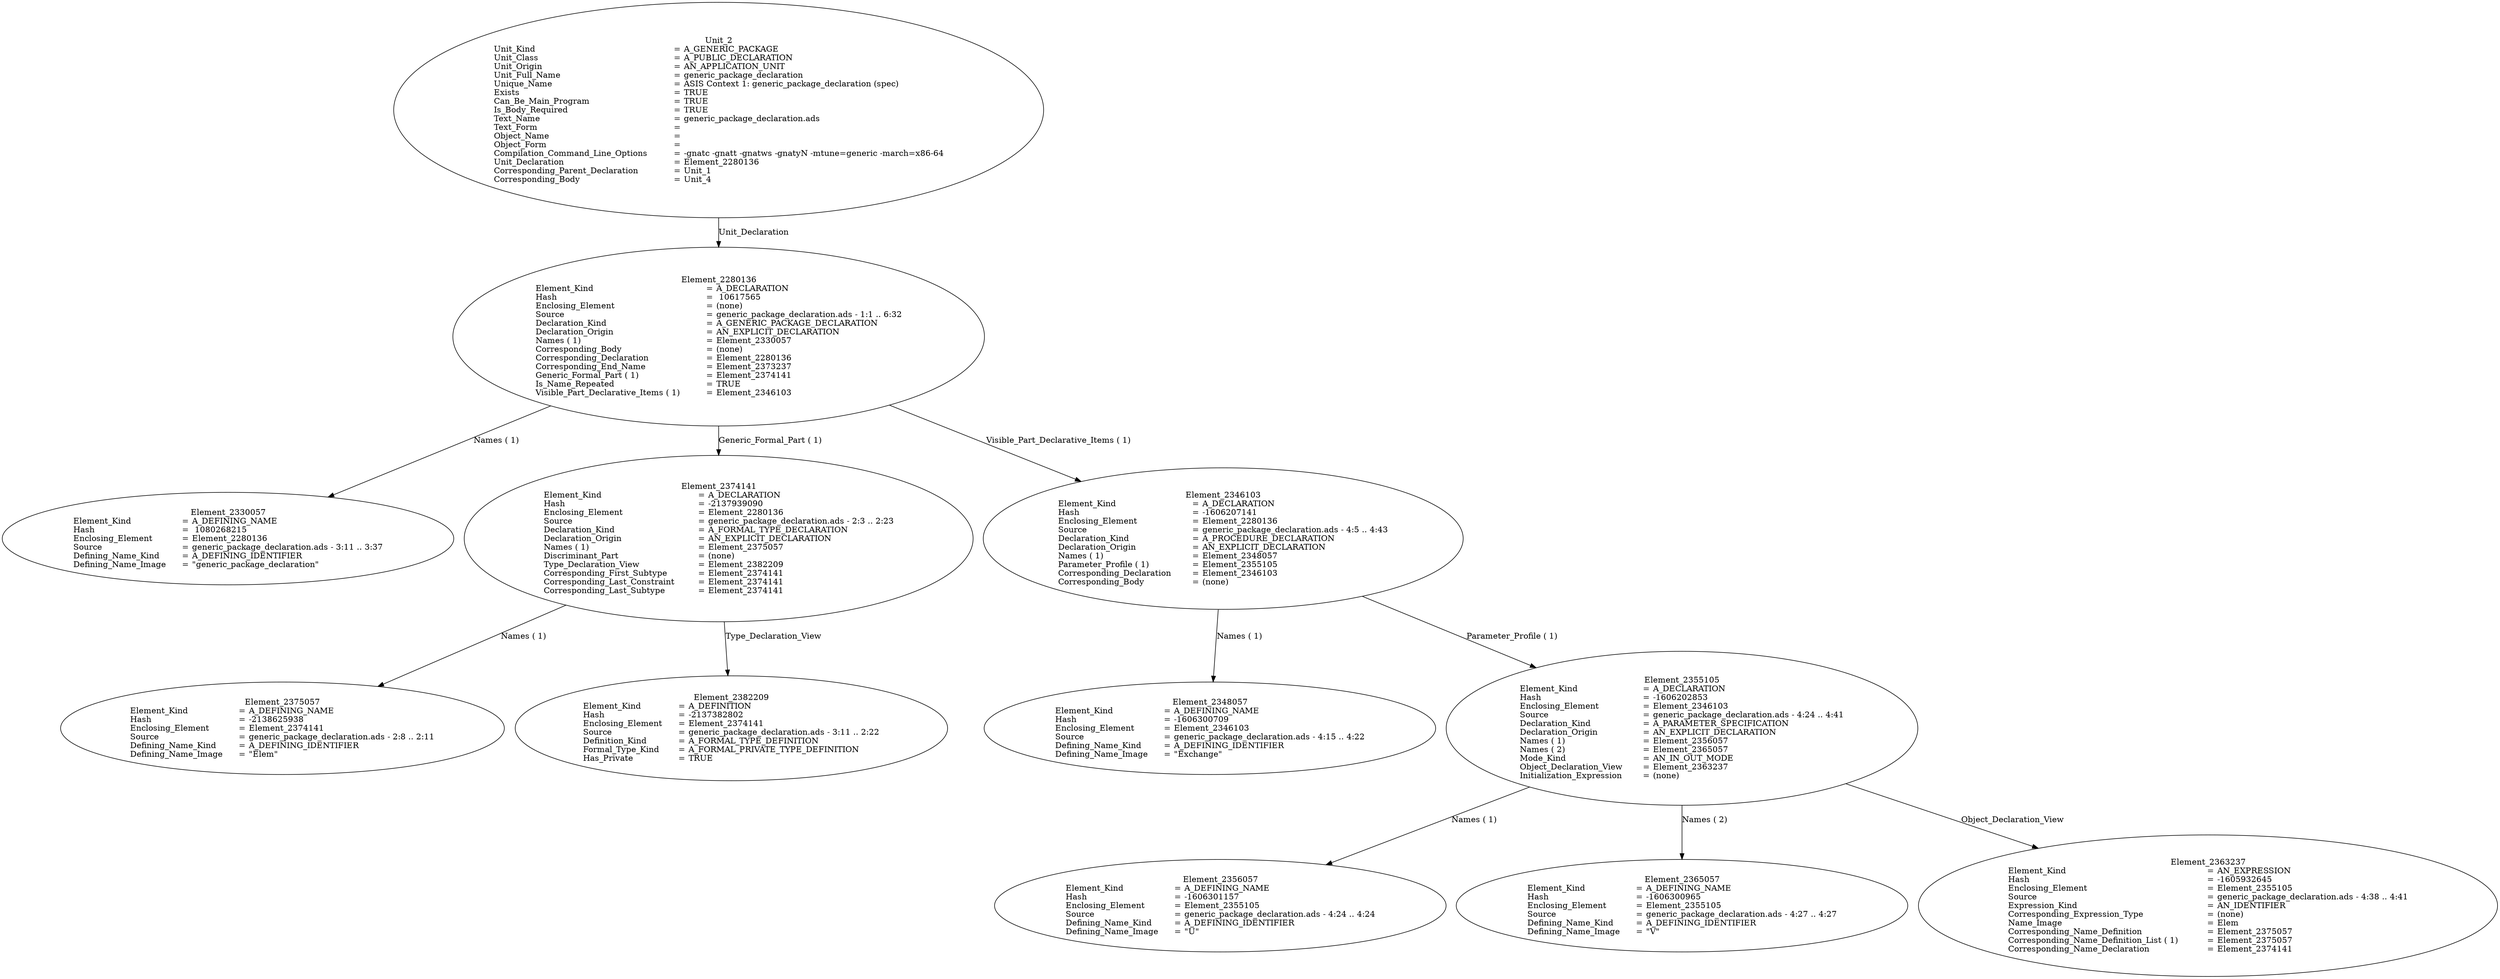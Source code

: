 digraph "generic_package_declaration.adt" {
  Unit_2 -> Element_2280136
      [ label=Unit_Declaration ];
  Unit_2
      [ label=<<TABLE BORDER="0" CELLBORDER="0" CELLSPACING="0" CELLPADDING="0"> 
          <TR><TD COLSPAN="3">Unit_2</TD></TR>
          <TR><TD ALIGN="LEFT">Unit_Kind   </TD><TD> = </TD><TD ALIGN="LEFT">A_GENERIC_PACKAGE</TD></TR>
          <TR><TD ALIGN="LEFT">Unit_Class   </TD><TD> = </TD><TD ALIGN="LEFT">A_PUBLIC_DECLARATION</TD></TR>
          <TR><TD ALIGN="LEFT">Unit_Origin   </TD><TD> = </TD><TD ALIGN="LEFT">AN_APPLICATION_UNIT</TD></TR>
          <TR><TD ALIGN="LEFT">Unit_Full_Name    </TD><TD> = </TD><TD ALIGN="LEFT">generic_package_declaration</TD></TR>
          <TR><TD ALIGN="LEFT">Unique_Name   </TD><TD> = </TD><TD ALIGN="LEFT">ASIS Context 1: generic_package_declaration (spec)</TD></TR>
          <TR><TD ALIGN="LEFT">Exists  </TD><TD> = </TD><TD ALIGN="LEFT">TRUE</TD></TR>
          <TR><TD ALIGN="LEFT">Can_Be_Main_Program     </TD><TD> = </TD><TD ALIGN="LEFT">TRUE</TD></TR>
          <TR><TD ALIGN="LEFT">Is_Body_Required     </TD><TD> = </TD><TD ALIGN="LEFT">TRUE</TD></TR>
          <TR><TD ALIGN="LEFT">Text_Name   </TD><TD> = </TD><TD ALIGN="LEFT">generic_package_declaration.ads</TD></TR>
          <TR><TD ALIGN="LEFT">Text_Form   </TD><TD> = </TD><TD ALIGN="LEFT"></TD></TR>
          <TR><TD ALIGN="LEFT">Object_Name   </TD><TD> = </TD><TD ALIGN="LEFT"></TD></TR>
          <TR><TD ALIGN="LEFT">Object_Form   </TD><TD> = </TD><TD ALIGN="LEFT"></TD></TR>
          <TR><TD ALIGN="LEFT">Compilation_Command_Line_Options         </TD><TD> = </TD><TD ALIGN="LEFT">-gnatc -gnatt -gnatws -gnatyN -mtune=generic -march=x86-64</TD></TR>
          <TR><TD ALIGN="LEFT">Unit_Declaration     </TD><TD> = </TD><TD ALIGN="LEFT">Element_2280136</TD></TR>
          <TR><TD ALIGN="LEFT">Corresponding_Parent_Declaration         </TD><TD> = </TD><TD ALIGN="LEFT">Unit_1</TD></TR>
          <TR><TD ALIGN="LEFT">Corresponding_Body     </TD><TD> = </TD><TD ALIGN="LEFT">Unit_4</TD></TR>
          </TABLE>> ];
  Element_2280136 -> Element_2330057
      [ label="Names ( 1)" ];
  Element_2280136 -> Element_2374141
      [ label="Generic_Formal_Part ( 1)" ];
  Element_2280136 -> Element_2346103
      [ label="Visible_Part_Declarative_Items ( 1)" ];
  Element_2280136
      [ label=<<TABLE BORDER="0" CELLBORDER="0" CELLSPACING="0" CELLPADDING="0"> 
          <TR><TD COLSPAN="3">Element_2280136</TD></TR>
          <TR><TD ALIGN="LEFT">Element_Kind    </TD><TD> = </TD><TD ALIGN="LEFT">A_DECLARATION</TD></TR>
          <TR><TD ALIGN="LEFT">Hash  </TD><TD> = </TD><TD ALIGN="LEFT"> 10617565</TD></TR>
          <TR><TD ALIGN="LEFT">Enclosing_Element     </TD><TD> = </TD><TD ALIGN="LEFT">(none)</TD></TR>
          <TR><TD ALIGN="LEFT">Source  </TD><TD> = </TD><TD ALIGN="LEFT">generic_package_declaration.ads - 1:1 .. 6:32</TD></TR>
          <TR><TD ALIGN="LEFT">Declaration_Kind     </TD><TD> = </TD><TD ALIGN="LEFT">A_GENERIC_PACKAGE_DECLARATION</TD></TR>
          <TR><TD ALIGN="LEFT">Declaration_Origin     </TD><TD> = </TD><TD ALIGN="LEFT">AN_EXPLICIT_DECLARATION</TD></TR>
          <TR><TD ALIGN="LEFT">Names ( 1)   </TD><TD> = </TD><TD ALIGN="LEFT">Element_2330057</TD></TR>
          <TR><TD ALIGN="LEFT">Corresponding_Body     </TD><TD> = </TD><TD ALIGN="LEFT">(none)</TD></TR>
          <TR><TD ALIGN="LEFT">Corresponding_Declaration       </TD><TD> = </TD><TD ALIGN="LEFT">Element_2280136</TD></TR>
          <TR><TD ALIGN="LEFT">Corresponding_End_Name      </TD><TD> = </TD><TD ALIGN="LEFT">Element_2373237</TD></TR>
          <TR><TD ALIGN="LEFT">Generic_Formal_Part ( 1)       </TD><TD> = </TD><TD ALIGN="LEFT">Element_2374141</TD></TR>
          <TR><TD ALIGN="LEFT">Is_Name_Repeated     </TD><TD> = </TD><TD ALIGN="LEFT">TRUE</TD></TR>
          <TR><TD ALIGN="LEFT">Visible_Part_Declarative_Items ( 1)         </TD><TD> = </TD><TD ALIGN="LEFT">Element_2346103</TD></TR>
          </TABLE>> ];
  Element_2374141 -> Element_2375057
      [ label="Names ( 1)" ];
  Element_2374141 -> Element_2382209
      [ label=Type_Declaration_View ];
  Element_2374141
      [ label=<<TABLE BORDER="0" CELLBORDER="0" CELLSPACING="0" CELLPADDING="0"> 
          <TR><TD COLSPAN="3">Element_2374141</TD></TR>
          <TR><TD ALIGN="LEFT">Element_Kind    </TD><TD> = </TD><TD ALIGN="LEFT">A_DECLARATION</TD></TR>
          <TR><TD ALIGN="LEFT">Hash  </TD><TD> = </TD><TD ALIGN="LEFT">-2137939090</TD></TR>
          <TR><TD ALIGN="LEFT">Enclosing_Element     </TD><TD> = </TD><TD ALIGN="LEFT">Element_2280136</TD></TR>
          <TR><TD ALIGN="LEFT">Source  </TD><TD> = </TD><TD ALIGN="LEFT">generic_package_declaration.ads - 2:3 .. 2:23</TD></TR>
          <TR><TD ALIGN="LEFT">Declaration_Kind     </TD><TD> = </TD><TD ALIGN="LEFT">A_FORMAL_TYPE_DECLARATION</TD></TR>
          <TR><TD ALIGN="LEFT">Declaration_Origin     </TD><TD> = </TD><TD ALIGN="LEFT">AN_EXPLICIT_DECLARATION</TD></TR>
          <TR><TD ALIGN="LEFT">Names ( 1)   </TD><TD> = </TD><TD ALIGN="LEFT">Element_2375057</TD></TR>
          <TR><TD ALIGN="LEFT">Discriminant_Part     </TD><TD> = </TD><TD ALIGN="LEFT">(none)</TD></TR>
          <TR><TD ALIGN="LEFT">Type_Declaration_View      </TD><TD> = </TD><TD ALIGN="LEFT">Element_2382209</TD></TR>
          <TR><TD ALIGN="LEFT">Corresponding_First_Subtype       </TD><TD> = </TD><TD ALIGN="LEFT">Element_2374141</TD></TR>
          <TR><TD ALIGN="LEFT">Corresponding_Last_Constraint        </TD><TD> = </TD><TD ALIGN="LEFT">Element_2374141</TD></TR>
          <TR><TD ALIGN="LEFT">Corresponding_Last_Subtype       </TD><TD> = </TD><TD ALIGN="LEFT">Element_2374141</TD></TR>
          </TABLE>> ];
  Element_2375057
      [ label=<<TABLE BORDER="0" CELLBORDER="0" CELLSPACING="0" CELLPADDING="0"> 
          <TR><TD COLSPAN="3">Element_2375057</TD></TR>
          <TR><TD ALIGN="LEFT">Element_Kind    </TD><TD> = </TD><TD ALIGN="LEFT">A_DEFINING_NAME</TD></TR>
          <TR><TD ALIGN="LEFT">Hash  </TD><TD> = </TD><TD ALIGN="LEFT">-2138625938</TD></TR>
          <TR><TD ALIGN="LEFT">Enclosing_Element     </TD><TD> = </TD><TD ALIGN="LEFT">Element_2374141</TD></TR>
          <TR><TD ALIGN="LEFT">Source  </TD><TD> = </TD><TD ALIGN="LEFT">generic_package_declaration.ads - 2:8 .. 2:11</TD></TR>
          <TR><TD ALIGN="LEFT">Defining_Name_Kind     </TD><TD> = </TD><TD ALIGN="LEFT">A_DEFINING_IDENTIFIER</TD></TR>
          <TR><TD ALIGN="LEFT">Defining_Name_Image     </TD><TD> = </TD><TD ALIGN="LEFT">"Elem"</TD></TR>
          </TABLE>> ];
  Element_2382209
      [ label=<<TABLE BORDER="0" CELLBORDER="0" CELLSPACING="0" CELLPADDING="0"> 
          <TR><TD COLSPAN="3">Element_2382209</TD></TR>
          <TR><TD ALIGN="LEFT">Element_Kind    </TD><TD> = </TD><TD ALIGN="LEFT">A_DEFINITION</TD></TR>
          <TR><TD ALIGN="LEFT">Hash  </TD><TD> = </TD><TD ALIGN="LEFT">-2137382802</TD></TR>
          <TR><TD ALIGN="LEFT">Enclosing_Element     </TD><TD> = </TD><TD ALIGN="LEFT">Element_2374141</TD></TR>
          <TR><TD ALIGN="LEFT">Source  </TD><TD> = </TD><TD ALIGN="LEFT">generic_package_declaration.ads - 3:11 .. 2:22</TD></TR>
          <TR><TD ALIGN="LEFT">Definition_Kind    </TD><TD> = </TD><TD ALIGN="LEFT">A_FORMAL_TYPE_DEFINITION</TD></TR>
          <TR><TD ALIGN="LEFT">Formal_Type_Kind     </TD><TD> = </TD><TD ALIGN="LEFT">A_FORMAL_PRIVATE_TYPE_DEFINITION</TD></TR>
          <TR><TD ALIGN="LEFT">Has_Private   </TD><TD> = </TD><TD ALIGN="LEFT">TRUE</TD></TR>
          </TABLE>> ];
  Element_2330057
      [ label=<<TABLE BORDER="0" CELLBORDER="0" CELLSPACING="0" CELLPADDING="0"> 
          <TR><TD COLSPAN="3">Element_2330057</TD></TR>
          <TR><TD ALIGN="LEFT">Element_Kind    </TD><TD> = </TD><TD ALIGN="LEFT">A_DEFINING_NAME</TD></TR>
          <TR><TD ALIGN="LEFT">Hash  </TD><TD> = </TD><TD ALIGN="LEFT"> 1080268215</TD></TR>
          <TR><TD ALIGN="LEFT">Enclosing_Element     </TD><TD> = </TD><TD ALIGN="LEFT">Element_2280136</TD></TR>
          <TR><TD ALIGN="LEFT">Source  </TD><TD> = </TD><TD ALIGN="LEFT">generic_package_declaration.ads - 3:11 .. 3:37</TD></TR>
          <TR><TD ALIGN="LEFT">Defining_Name_Kind     </TD><TD> = </TD><TD ALIGN="LEFT">A_DEFINING_IDENTIFIER</TD></TR>
          <TR><TD ALIGN="LEFT">Defining_Name_Image     </TD><TD> = </TD><TD ALIGN="LEFT">"generic_package_declaration"</TD></TR>
          </TABLE>> ];
  Element_2346103 -> Element_2348057
      [ label="Names ( 1)" ];
  Element_2346103 -> Element_2355105
      [ label="Parameter_Profile ( 1)" ];
  Element_2346103
      [ label=<<TABLE BORDER="0" CELLBORDER="0" CELLSPACING="0" CELLPADDING="0"> 
          <TR><TD COLSPAN="3">Element_2346103</TD></TR>
          <TR><TD ALIGN="LEFT">Element_Kind    </TD><TD> = </TD><TD ALIGN="LEFT">A_DECLARATION</TD></TR>
          <TR><TD ALIGN="LEFT">Hash  </TD><TD> = </TD><TD ALIGN="LEFT">-1606207141</TD></TR>
          <TR><TD ALIGN="LEFT">Enclosing_Element     </TD><TD> = </TD><TD ALIGN="LEFT">Element_2280136</TD></TR>
          <TR><TD ALIGN="LEFT">Source  </TD><TD> = </TD><TD ALIGN="LEFT">generic_package_declaration.ads - 4:5 .. 4:43</TD></TR>
          <TR><TD ALIGN="LEFT">Declaration_Kind     </TD><TD> = </TD><TD ALIGN="LEFT">A_PROCEDURE_DECLARATION</TD></TR>
          <TR><TD ALIGN="LEFT">Declaration_Origin     </TD><TD> = </TD><TD ALIGN="LEFT">AN_EXPLICIT_DECLARATION</TD></TR>
          <TR><TD ALIGN="LEFT">Names ( 1)   </TD><TD> = </TD><TD ALIGN="LEFT">Element_2348057</TD></TR>
          <TR><TD ALIGN="LEFT">Parameter_Profile ( 1)      </TD><TD> = </TD><TD ALIGN="LEFT">Element_2355105</TD></TR>
          <TR><TD ALIGN="LEFT">Corresponding_Declaration       </TD><TD> = </TD><TD ALIGN="LEFT">Element_2346103</TD></TR>
          <TR><TD ALIGN="LEFT">Corresponding_Body     </TD><TD> = </TD><TD ALIGN="LEFT">(none)</TD></TR>
          </TABLE>> ];
  Element_2348057
      [ label=<<TABLE BORDER="0" CELLBORDER="0" CELLSPACING="0" CELLPADDING="0"> 
          <TR><TD COLSPAN="3">Element_2348057</TD></TR>
          <TR><TD ALIGN="LEFT">Element_Kind    </TD><TD> = </TD><TD ALIGN="LEFT">A_DEFINING_NAME</TD></TR>
          <TR><TD ALIGN="LEFT">Hash  </TD><TD> = </TD><TD ALIGN="LEFT">-1606300709</TD></TR>
          <TR><TD ALIGN="LEFT">Enclosing_Element     </TD><TD> = </TD><TD ALIGN="LEFT">Element_2346103</TD></TR>
          <TR><TD ALIGN="LEFT">Source  </TD><TD> = </TD><TD ALIGN="LEFT">generic_package_declaration.ads - 4:15 .. 4:22</TD></TR>
          <TR><TD ALIGN="LEFT">Defining_Name_Kind     </TD><TD> = </TD><TD ALIGN="LEFT">A_DEFINING_IDENTIFIER</TD></TR>
          <TR><TD ALIGN="LEFT">Defining_Name_Image     </TD><TD> = </TD><TD ALIGN="LEFT">"Exchange"</TD></TR>
          </TABLE>> ];
  Element_2355105 -> Element_2356057
      [ label="Names ( 1)" ];
  Element_2355105 -> Element_2365057
      [ label="Names ( 2)" ];
  Element_2355105 -> Element_2363237
      [ label=Object_Declaration_View ];
  Element_2355105
      [ label=<<TABLE BORDER="0" CELLBORDER="0" CELLSPACING="0" CELLPADDING="0"> 
          <TR><TD COLSPAN="3">Element_2355105</TD></TR>
          <TR><TD ALIGN="LEFT">Element_Kind    </TD><TD> = </TD><TD ALIGN="LEFT">A_DECLARATION</TD></TR>
          <TR><TD ALIGN="LEFT">Hash  </TD><TD> = </TD><TD ALIGN="LEFT">-1606202853</TD></TR>
          <TR><TD ALIGN="LEFT">Enclosing_Element     </TD><TD> = </TD><TD ALIGN="LEFT">Element_2346103</TD></TR>
          <TR><TD ALIGN="LEFT">Source  </TD><TD> = </TD><TD ALIGN="LEFT">generic_package_declaration.ads - 4:24 .. 4:41</TD></TR>
          <TR><TD ALIGN="LEFT">Declaration_Kind     </TD><TD> = </TD><TD ALIGN="LEFT">A_PARAMETER_SPECIFICATION</TD></TR>
          <TR><TD ALIGN="LEFT">Declaration_Origin     </TD><TD> = </TD><TD ALIGN="LEFT">AN_EXPLICIT_DECLARATION</TD></TR>
          <TR><TD ALIGN="LEFT">Names ( 1)   </TD><TD> = </TD><TD ALIGN="LEFT">Element_2356057</TD></TR>
          <TR><TD ALIGN="LEFT">Names ( 2)   </TD><TD> = </TD><TD ALIGN="LEFT">Element_2365057</TD></TR>
          <TR><TD ALIGN="LEFT">Mode_Kind   </TD><TD> = </TD><TD ALIGN="LEFT">AN_IN_OUT_MODE</TD></TR>
          <TR><TD ALIGN="LEFT">Object_Declaration_View      </TD><TD> = </TD><TD ALIGN="LEFT">Element_2363237</TD></TR>
          <TR><TD ALIGN="LEFT">Initialization_Expression       </TD><TD> = </TD><TD ALIGN="LEFT">(none)</TD></TR>
          </TABLE>> ];
  Element_2356057
      [ label=<<TABLE BORDER="0" CELLBORDER="0" CELLSPACING="0" CELLPADDING="0"> 
          <TR><TD COLSPAN="3">Element_2356057</TD></TR>
          <TR><TD ALIGN="LEFT">Element_Kind    </TD><TD> = </TD><TD ALIGN="LEFT">A_DEFINING_NAME</TD></TR>
          <TR><TD ALIGN="LEFT">Hash  </TD><TD> = </TD><TD ALIGN="LEFT">-1606301157</TD></TR>
          <TR><TD ALIGN="LEFT">Enclosing_Element     </TD><TD> = </TD><TD ALIGN="LEFT">Element_2355105</TD></TR>
          <TR><TD ALIGN="LEFT">Source  </TD><TD> = </TD><TD ALIGN="LEFT">generic_package_declaration.ads - 4:24 .. 4:24</TD></TR>
          <TR><TD ALIGN="LEFT">Defining_Name_Kind     </TD><TD> = </TD><TD ALIGN="LEFT">A_DEFINING_IDENTIFIER</TD></TR>
          <TR><TD ALIGN="LEFT">Defining_Name_Image     </TD><TD> = </TD><TD ALIGN="LEFT">"U"</TD></TR>
          </TABLE>> ];
  Element_2365057
      [ label=<<TABLE BORDER="0" CELLBORDER="0" CELLSPACING="0" CELLPADDING="0"> 
          <TR><TD COLSPAN="3">Element_2365057</TD></TR>
          <TR><TD ALIGN="LEFT">Element_Kind    </TD><TD> = </TD><TD ALIGN="LEFT">A_DEFINING_NAME</TD></TR>
          <TR><TD ALIGN="LEFT">Hash  </TD><TD> = </TD><TD ALIGN="LEFT">-1606300965</TD></TR>
          <TR><TD ALIGN="LEFT">Enclosing_Element     </TD><TD> = </TD><TD ALIGN="LEFT">Element_2355105</TD></TR>
          <TR><TD ALIGN="LEFT">Source  </TD><TD> = </TD><TD ALIGN="LEFT">generic_package_declaration.ads - 4:27 .. 4:27</TD></TR>
          <TR><TD ALIGN="LEFT">Defining_Name_Kind     </TD><TD> = </TD><TD ALIGN="LEFT">A_DEFINING_IDENTIFIER</TD></TR>
          <TR><TD ALIGN="LEFT">Defining_Name_Image     </TD><TD> = </TD><TD ALIGN="LEFT">"V"</TD></TR>
          </TABLE>> ];
  Element_2363237
      [ label=<<TABLE BORDER="0" CELLBORDER="0" CELLSPACING="0" CELLPADDING="0"> 
          <TR><TD COLSPAN="3">Element_2363237</TD></TR>
          <TR><TD ALIGN="LEFT">Element_Kind    </TD><TD> = </TD><TD ALIGN="LEFT">AN_EXPRESSION</TD></TR>
          <TR><TD ALIGN="LEFT">Hash  </TD><TD> = </TD><TD ALIGN="LEFT">-1605932645</TD></TR>
          <TR><TD ALIGN="LEFT">Enclosing_Element     </TD><TD> = </TD><TD ALIGN="LEFT">Element_2355105</TD></TR>
          <TR><TD ALIGN="LEFT">Source  </TD><TD> = </TD><TD ALIGN="LEFT">generic_package_declaration.ads - 4:38 .. 4:41</TD></TR>
          <TR><TD ALIGN="LEFT">Expression_Kind    </TD><TD> = </TD><TD ALIGN="LEFT">AN_IDENTIFIER</TD></TR>
          <TR><TD ALIGN="LEFT">Corresponding_Expression_Type        </TD><TD> = </TD><TD ALIGN="LEFT">(none)</TD></TR>
          <TR><TD ALIGN="LEFT">Name_Image   </TD><TD> = </TD><TD ALIGN="LEFT">Elem</TD></TR>
          <TR><TD ALIGN="LEFT">Corresponding_Name_Definition        </TD><TD> = </TD><TD ALIGN="LEFT">Element_2375057</TD></TR>
          <TR><TD ALIGN="LEFT">Corresponding_Name_Definition_List ( 1)          </TD><TD> = </TD><TD ALIGN="LEFT">Element_2375057</TD></TR>
          <TR><TD ALIGN="LEFT">Corresponding_Name_Declaration        </TD><TD> = </TD><TD ALIGN="LEFT">Element_2374141</TD></TR>
          </TABLE>> ]
}
